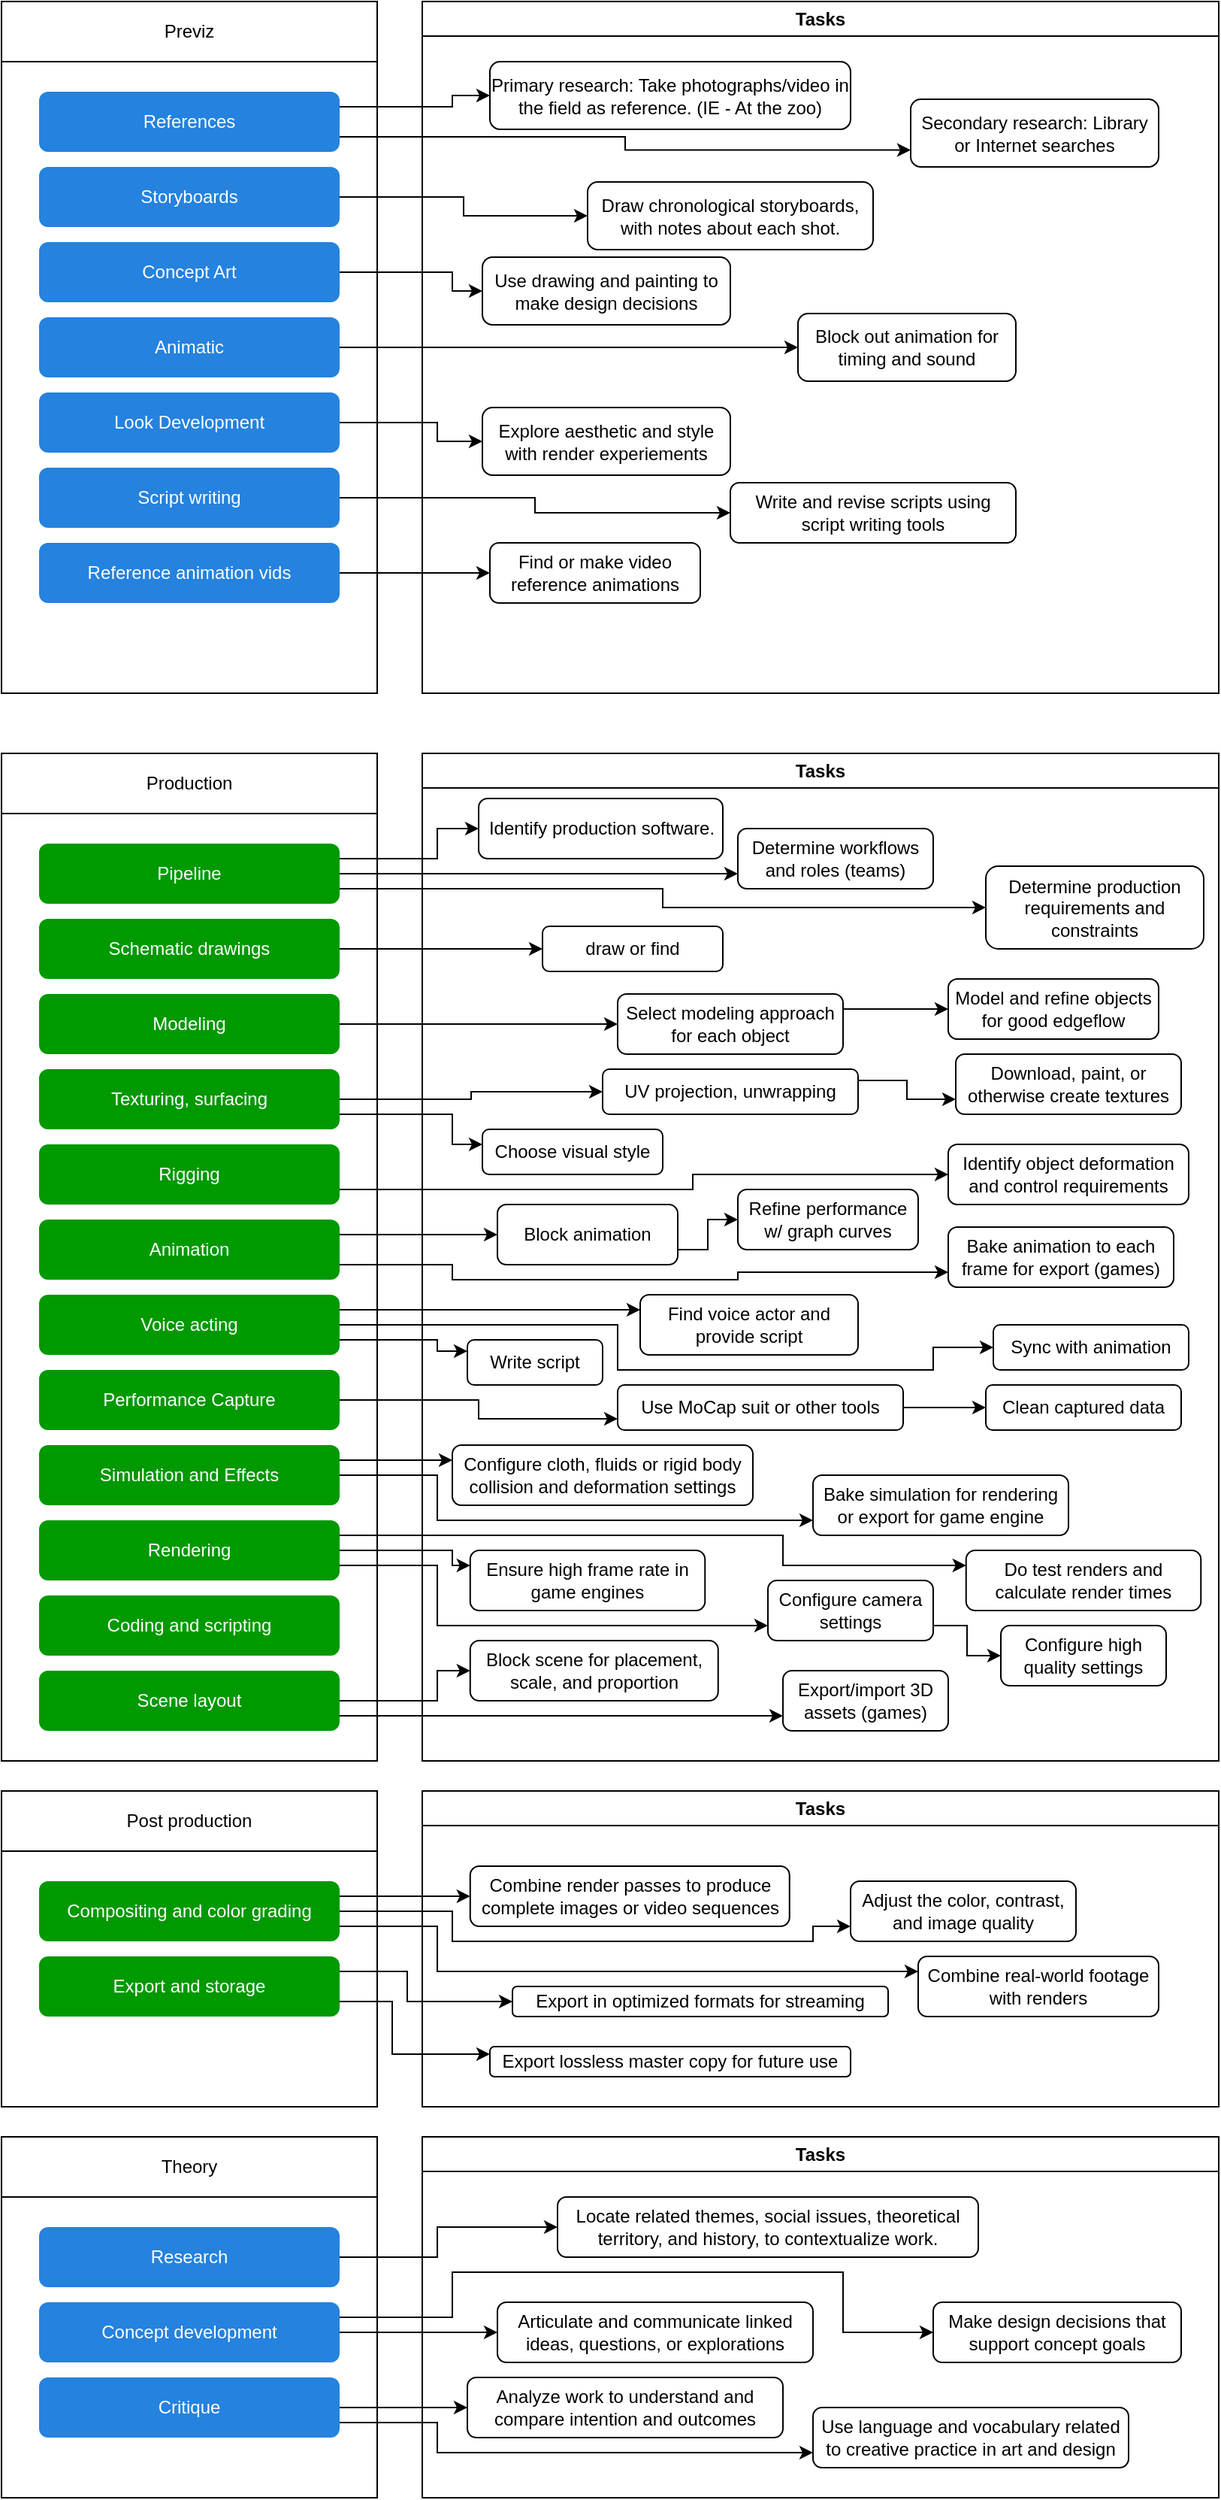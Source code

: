 <mxfile version="24.5.2" type="github">
  <diagram name="Page-1" id="iiXL7b2Tq6cY2mV66dEW">
    <mxGraphModel dx="1193" dy="801" grid="1" gridSize="10" guides="1" tooltips="1" connect="1" arrows="1" fold="1" page="1" pageScale="1" pageWidth="850" pageHeight="1100" math="0" shadow="0">
      <root>
        <mxCell id="0" />
        <mxCell id="1" parent="0" />
        <mxCell id="osTqrTg-uP3xbEGMU3VC-3" value="Production" style="rounded=0;whiteSpace=wrap;html=1;" vertex="1" parent="1">
          <mxGeometry x="20" y="520" width="250" height="40" as="geometry" />
        </mxCell>
        <mxCell id="osTqrTg-uP3xbEGMU3VC-4" value="Post production" style="rounded=0;whiteSpace=wrap;html=1;" vertex="1" parent="1">
          <mxGeometry x="20" y="1210" width="250" height="40" as="geometry" />
        </mxCell>
        <mxCell id="osTqrTg-uP3xbEGMU3VC-5" value="&lt;div&gt;Previz&lt;/div&gt;" style="rounded=0;whiteSpace=wrap;html=1;" vertex="1" parent="1">
          <mxGeometry x="20" y="20" width="250" height="40" as="geometry" />
        </mxCell>
        <mxCell id="osTqrTg-uP3xbEGMU3VC-23" value="" style="swimlane;startSize=0;" vertex="1" parent="1">
          <mxGeometry x="20" y="60" width="250" height="420" as="geometry">
            <mxRectangle x="20" y="170" width="50" height="40" as="alternateBounds" />
          </mxGeometry>
        </mxCell>
        <mxCell id="osTqrTg-uP3xbEGMU3VC-6" value="References" style="rounded=1;whiteSpace=wrap;html=1;fillColor=#2582DE;strokeColor=none;fontColor=#FFFFFF;fontStyle=0" vertex="1" parent="osTqrTg-uP3xbEGMU3VC-23">
          <mxGeometry x="25" y="20" width="200" height="40" as="geometry" />
        </mxCell>
        <mxCell id="osTqrTg-uP3xbEGMU3VC-8" value="Storyboards" style="rounded=1;whiteSpace=wrap;html=1;fillColor=#2582DE;strokeColor=none;fontColor=#FFFFFF;" vertex="1" parent="osTqrTg-uP3xbEGMU3VC-23">
          <mxGeometry x="25" y="70" width="200" height="40" as="geometry" />
        </mxCell>
        <mxCell id="osTqrTg-uP3xbEGMU3VC-11" value="Concept Art" style="rounded=1;whiteSpace=wrap;html=1;fillColor=#2582DE;strokeColor=none;fontColor=#FFFFFF;fontStyle=0" vertex="1" parent="osTqrTg-uP3xbEGMU3VC-23">
          <mxGeometry x="25" y="120" width="200" height="40" as="geometry" />
        </mxCell>
        <mxCell id="osTqrTg-uP3xbEGMU3VC-15" value="Animatic" style="rounded=1;whiteSpace=wrap;html=1;fillColor=#2582DE;strokeColor=none;fontColor=#FFFFFF;" vertex="1" parent="osTqrTg-uP3xbEGMU3VC-23">
          <mxGeometry x="25" y="170" width="200" height="40" as="geometry" />
        </mxCell>
        <mxCell id="osTqrTg-uP3xbEGMU3VC-27" value="Look Development" style="rounded=1;whiteSpace=wrap;html=1;fillColor=#2582DE;strokeColor=none;fontColor=#FFFFFF;" vertex="1" parent="osTqrTg-uP3xbEGMU3VC-23">
          <mxGeometry x="25" y="220" width="200" height="40" as="geometry" />
        </mxCell>
        <mxCell id="osTqrTg-uP3xbEGMU3VC-30" value="Script writing" style="rounded=1;whiteSpace=wrap;html=1;fillColor=#2582DE;strokeColor=none;fontColor=#FFFFFF;" vertex="1" parent="osTqrTg-uP3xbEGMU3VC-23">
          <mxGeometry x="25" y="270" width="200" height="40" as="geometry" />
        </mxCell>
        <mxCell id="osTqrTg-uP3xbEGMU3VC-54" value="&lt;div&gt;Reference animation vids&lt;/div&gt;" style="rounded=1;whiteSpace=wrap;html=1;fillColor=#2582DE;strokeColor=none;fontColor=#FFFFFF;" vertex="1" parent="osTqrTg-uP3xbEGMU3VC-23">
          <mxGeometry x="25" y="320" width="200" height="40" as="geometry" />
        </mxCell>
        <mxCell id="osTqrTg-uP3xbEGMU3VC-24" value="" style="swimlane;startSize=0;" vertex="1" parent="1">
          <mxGeometry x="20" y="560" width="250" height="630" as="geometry" />
        </mxCell>
        <mxCell id="osTqrTg-uP3xbEGMU3VC-21" value="Pipeline" style="rounded=1;whiteSpace=wrap;html=1;fillColor=#009900;strokeColor=none;fontColor=#FFFFFF;" vertex="1" parent="osTqrTg-uP3xbEGMU3VC-24">
          <mxGeometry x="25" y="20" width="200" height="40" as="geometry" />
        </mxCell>
        <mxCell id="osTqrTg-uP3xbEGMU3VC-7" value="Schematic drawings" style="rounded=1;whiteSpace=wrap;html=1;fillColor=#009900;strokeColor=none;fontColor=#FFFFFF;" vertex="1" parent="osTqrTg-uP3xbEGMU3VC-24">
          <mxGeometry x="25" y="70" width="200" height="40" as="geometry" />
        </mxCell>
        <mxCell id="osTqrTg-uP3xbEGMU3VC-12" value="Modeling" style="rounded=1;whiteSpace=wrap;html=1;fillColor=#009900;strokeColor=none;fontColor=#FFFFFF;" vertex="1" parent="osTqrTg-uP3xbEGMU3VC-24">
          <mxGeometry x="25" y="120" width="200" height="40" as="geometry" />
        </mxCell>
        <mxCell id="osTqrTg-uP3xbEGMU3VC-13" value="Texturing, surfacing" style="rounded=1;whiteSpace=wrap;html=1;fillColor=#009900;strokeColor=none;fontColor=#FFFFFF;" vertex="1" parent="osTqrTg-uP3xbEGMU3VC-24">
          <mxGeometry x="25" y="170" width="200" height="40" as="geometry" />
        </mxCell>
        <mxCell id="osTqrTg-uP3xbEGMU3VC-17" value="Rigging" style="rounded=1;whiteSpace=wrap;html=1;fillColor=#009900;strokeColor=none;fontColor=#FFFFFF;" vertex="1" parent="osTqrTg-uP3xbEGMU3VC-24">
          <mxGeometry x="25" y="220" width="200" height="40" as="geometry" />
        </mxCell>
        <mxCell id="osTqrTg-uP3xbEGMU3VC-16" value="Animation" style="rounded=1;whiteSpace=wrap;html=1;fillColor=#009900;strokeColor=none;fontColor=#FFFFFF;" vertex="1" parent="osTqrTg-uP3xbEGMU3VC-24">
          <mxGeometry x="25" y="270" width="200" height="40" as="geometry" />
        </mxCell>
        <mxCell id="osTqrTg-uP3xbEGMU3VC-18" value="Simulation and Effects" style="rounded=1;whiteSpace=wrap;html=1;fillColor=#009900;strokeColor=none;fontColor=#FFFFFF;" vertex="1" parent="osTqrTg-uP3xbEGMU3VC-24">
          <mxGeometry x="25" y="420" width="200" height="40" as="geometry" />
        </mxCell>
        <mxCell id="osTqrTg-uP3xbEGMU3VC-14" value="Rendering" style="rounded=1;whiteSpace=wrap;html=1;fillColor=#009900;strokeColor=none;fontColor=#FFFFFF;" vertex="1" parent="osTqrTg-uP3xbEGMU3VC-24">
          <mxGeometry x="25" y="470" width="200" height="40" as="geometry" />
        </mxCell>
        <mxCell id="osTqrTg-uP3xbEGMU3VC-28" value="Performance Capture" style="rounded=1;whiteSpace=wrap;html=1;fillColor=#009900;strokeColor=none;fontColor=#FFFFFF;" vertex="1" parent="osTqrTg-uP3xbEGMU3VC-24">
          <mxGeometry x="25" y="370" width="200" height="40" as="geometry" />
        </mxCell>
        <mxCell id="osTqrTg-uP3xbEGMU3VC-29" value="Voice acting" style="rounded=1;whiteSpace=wrap;html=1;fillColor=#009900;strokeColor=none;fontColor=#FFFFFF;" vertex="1" parent="osTqrTg-uP3xbEGMU3VC-24">
          <mxGeometry x="25" y="320" width="200" height="40" as="geometry" />
        </mxCell>
        <mxCell id="osTqrTg-uP3xbEGMU3VC-31" value="Coding and scripting" style="rounded=1;whiteSpace=wrap;html=1;fillColor=#009900;strokeColor=none;fontColor=#FFFFFF;" vertex="1" parent="osTqrTg-uP3xbEGMU3VC-24">
          <mxGeometry x="25" y="520" width="200" height="40" as="geometry" />
        </mxCell>
        <mxCell id="osTqrTg-uP3xbEGMU3VC-32" value="Scene layout" style="rounded=1;whiteSpace=wrap;html=1;fillColor=#009900;strokeColor=none;fontColor=#FFFFFF;" vertex="1" parent="osTqrTg-uP3xbEGMU3VC-24">
          <mxGeometry x="25" y="570" width="200" height="40" as="geometry" />
        </mxCell>
        <mxCell id="osTqrTg-uP3xbEGMU3VC-25" value="" style="swimlane;startSize=0;" vertex="1" parent="1">
          <mxGeometry x="20" y="1250" width="250" height="170" as="geometry" />
        </mxCell>
        <mxCell id="osTqrTg-uP3xbEGMU3VC-19" value="Compositing and color grading" style="rounded=1;whiteSpace=wrap;html=1;fillColor=#009900;strokeColor=none;fontColor=#FFFFFF;" vertex="1" parent="osTqrTg-uP3xbEGMU3VC-25">
          <mxGeometry x="25" y="20" width="200" height="40" as="geometry" />
        </mxCell>
        <mxCell id="osTqrTg-uP3xbEGMU3VC-20" value="Export and storage" style="rounded=1;whiteSpace=wrap;html=1;fillColor=#009900;strokeColor=none;fontColor=#FFFFFF;" vertex="1" parent="osTqrTg-uP3xbEGMU3VC-25">
          <mxGeometry x="25" y="70" width="200" height="40" as="geometry" />
        </mxCell>
        <mxCell id="osTqrTg-uP3xbEGMU3VC-33" style="edgeStyle=orthogonalEdgeStyle;rounded=0;orthogonalLoop=1;jettySize=auto;html=1;exitX=1;exitY=0.5;exitDx=0;exitDy=0;" edge="1" parent="1" source="osTqrTg-uP3xbEGMU3VC-7" target="osTqrTg-uP3xbEGMU3VC-34">
          <mxGeometry relative="1" as="geometry">
            <mxPoint x="330" y="650" as="targetPoint" />
            <Array as="points">
              <mxPoint x="340" y="650" />
              <mxPoint x="340" y="650" />
            </Array>
          </mxGeometry>
        </mxCell>
        <mxCell id="osTqrTg-uP3xbEGMU3VC-40" style="edgeStyle=orthogonalEdgeStyle;rounded=0;orthogonalLoop=1;jettySize=auto;html=1;exitX=1;exitY=0.5;exitDx=0;exitDy=0;" edge="1" parent="1" source="osTqrTg-uP3xbEGMU3VC-13" target="osTqrTg-uP3xbEGMU3VC-39">
          <mxGeometry relative="1" as="geometry" />
        </mxCell>
        <mxCell id="osTqrTg-uP3xbEGMU3VC-44" style="edgeStyle=orthogonalEdgeStyle;rounded=0;orthogonalLoop=1;jettySize=auto;html=1;exitX=1;exitY=0.75;exitDx=0;exitDy=0;" edge="1" parent="1" source="osTqrTg-uP3xbEGMU3VC-13" target="osTqrTg-uP3xbEGMU3VC-41">
          <mxGeometry relative="1" as="geometry">
            <Array as="points">
              <mxPoint x="320" y="760" />
              <mxPoint x="320" y="780" />
            </Array>
          </mxGeometry>
        </mxCell>
        <mxCell id="osTqrTg-uP3xbEGMU3VC-51" style="edgeStyle=orthogonalEdgeStyle;rounded=0;orthogonalLoop=1;jettySize=auto;html=1;exitX=1;exitY=0.25;exitDx=0;exitDy=0;entryX=0;entryY=0.5;entryDx=0;entryDy=0;" edge="1" parent="1" source="osTqrTg-uP3xbEGMU3VC-16" target="osTqrTg-uP3xbEGMU3VC-49">
          <mxGeometry relative="1" as="geometry">
            <Array as="points">
              <mxPoint x="290" y="840" />
              <mxPoint x="290" y="840" />
            </Array>
          </mxGeometry>
        </mxCell>
        <mxCell id="osTqrTg-uP3xbEGMU3VC-56" value="" style="edgeStyle=orthogonalEdgeStyle;rounded=0;orthogonalLoop=1;jettySize=auto;html=1;entryX=0;entryY=0.5;entryDx=0;entryDy=0;exitX=1;exitY=0.25;exitDx=0;exitDy=0;" edge="1" parent="1" source="osTqrTg-uP3xbEGMU3VC-6" target="osTqrTg-uP3xbEGMU3VC-57">
          <mxGeometry relative="1" as="geometry">
            <mxPoint x="365" y="100" as="targetPoint" />
            <Array as="points">
              <mxPoint x="320" y="90" />
              <mxPoint x="320" y="83" />
            </Array>
          </mxGeometry>
        </mxCell>
        <mxCell id="osTqrTg-uP3xbEGMU3VC-59" style="edgeStyle=orthogonalEdgeStyle;rounded=0;orthogonalLoop=1;jettySize=auto;html=1;exitX=1;exitY=0.75;exitDx=0;exitDy=0;entryX=0;entryY=0.75;entryDx=0;entryDy=0;" edge="1" parent="1" source="osTqrTg-uP3xbEGMU3VC-6" target="osTqrTg-uP3xbEGMU3VC-58">
          <mxGeometry relative="1" as="geometry" />
        </mxCell>
        <mxCell id="osTqrTg-uP3xbEGMU3VC-61" style="edgeStyle=orthogonalEdgeStyle;rounded=0;orthogonalLoop=1;jettySize=auto;html=1;exitX=1;exitY=0.5;exitDx=0;exitDy=0;entryX=0;entryY=0.5;entryDx=0;entryDy=0;" edge="1" parent="1" source="osTqrTg-uP3xbEGMU3VC-8" target="osTqrTg-uP3xbEGMU3VC-60">
          <mxGeometry relative="1" as="geometry" />
        </mxCell>
        <mxCell id="osTqrTg-uP3xbEGMU3VC-63" style="edgeStyle=orthogonalEdgeStyle;rounded=0;orthogonalLoop=1;jettySize=auto;html=1;exitX=1;exitY=0.25;exitDx=0;exitDy=0;entryX=0;entryY=0.25;entryDx=0;entryDy=0;" edge="1" parent="1" source="osTqrTg-uP3xbEGMU3VC-29" target="osTqrTg-uP3xbEGMU3VC-62">
          <mxGeometry relative="1" as="geometry" />
        </mxCell>
        <mxCell id="osTqrTg-uP3xbEGMU3VC-65" style="edgeStyle=orthogonalEdgeStyle;rounded=0;orthogonalLoop=1;jettySize=auto;html=1;exitX=1;exitY=0.25;exitDx=0;exitDy=0;entryX=0;entryY=0.5;entryDx=0;entryDy=0;" edge="1" parent="1" source="osTqrTg-uP3xbEGMU3VC-21" target="osTqrTg-uP3xbEGMU3VC-64">
          <mxGeometry relative="1" as="geometry">
            <Array as="points">
              <mxPoint x="310" y="590" />
              <mxPoint x="310" y="570" />
            </Array>
          </mxGeometry>
        </mxCell>
        <mxCell id="osTqrTg-uP3xbEGMU3VC-66" value="&lt;div&gt;Tasks&lt;/div&gt;" style="swimlane;whiteSpace=wrap;html=1;" vertex="1" parent="1">
          <mxGeometry x="300" y="520" width="530" height="670" as="geometry" />
        </mxCell>
        <mxCell id="osTqrTg-uP3xbEGMU3VC-64" value="Identify production software." style="rounded=1;whiteSpace=wrap;html=1;" vertex="1" parent="osTqrTg-uP3xbEGMU3VC-66">
          <mxGeometry x="37.5" y="30" width="162.5" height="40" as="geometry" />
        </mxCell>
        <mxCell id="osTqrTg-uP3xbEGMU3VC-34" value="draw or find" style="rounded=1;whiteSpace=wrap;html=1;" vertex="1" parent="osTqrTg-uP3xbEGMU3VC-66">
          <mxGeometry x="80" y="115" width="120" height="30" as="geometry" />
        </mxCell>
        <mxCell id="osTqrTg-uP3xbEGMU3VC-125" style="edgeStyle=orthogonalEdgeStyle;rounded=0;orthogonalLoop=1;jettySize=auto;html=1;exitX=1;exitY=0.25;exitDx=0;exitDy=0;" edge="1" parent="osTqrTg-uP3xbEGMU3VC-66" source="osTqrTg-uP3xbEGMU3VC-36">
          <mxGeometry relative="1" as="geometry">
            <mxPoint x="350" y="170" as="targetPoint" />
          </mxGeometry>
        </mxCell>
        <mxCell id="osTqrTg-uP3xbEGMU3VC-36" value="Select modeling approach for each object" style="rounded=1;whiteSpace=wrap;html=1;" vertex="1" parent="osTqrTg-uP3xbEGMU3VC-66">
          <mxGeometry x="130" y="160" width="150" height="40" as="geometry" />
        </mxCell>
        <mxCell id="osTqrTg-uP3xbEGMU3VC-103" style="edgeStyle=orthogonalEdgeStyle;rounded=0;orthogonalLoop=1;jettySize=auto;html=1;exitX=1;exitY=0.25;exitDx=0;exitDy=0;entryX=0;entryY=0.75;entryDx=0;entryDy=0;" edge="1" parent="osTqrTg-uP3xbEGMU3VC-66" source="osTqrTg-uP3xbEGMU3VC-39" target="osTqrTg-uP3xbEGMU3VC-45">
          <mxGeometry relative="1" as="geometry" />
        </mxCell>
        <mxCell id="osTqrTg-uP3xbEGMU3VC-39" value="UV projection, unwrapping" style="rounded=1;whiteSpace=wrap;html=1;" vertex="1" parent="osTqrTg-uP3xbEGMU3VC-66">
          <mxGeometry x="120" y="210" width="170" height="30" as="geometry" />
        </mxCell>
        <mxCell id="osTqrTg-uP3xbEGMU3VC-41" value="Choose visual style" style="rounded=1;whiteSpace=wrap;html=1;" vertex="1" parent="osTqrTg-uP3xbEGMU3VC-66">
          <mxGeometry x="40" y="250" width="120" height="30" as="geometry" />
        </mxCell>
        <mxCell id="osTqrTg-uP3xbEGMU3VC-49" value="Block animation" style="rounded=1;whiteSpace=wrap;html=1;" vertex="1" parent="osTqrTg-uP3xbEGMU3VC-66">
          <mxGeometry x="50" y="300" width="120" height="40" as="geometry" />
        </mxCell>
        <mxCell id="osTqrTg-uP3xbEGMU3VC-53" value="" style="edgeStyle=orthogonalEdgeStyle;rounded=0;orthogonalLoop=1;jettySize=auto;html=1;exitX=1;exitY=0.75;exitDx=0;exitDy=0;entryX=0;entryY=0.5;entryDx=0;entryDy=0;" edge="1" parent="osTqrTg-uP3xbEGMU3VC-66" source="osTqrTg-uP3xbEGMU3VC-49" target="osTqrTg-uP3xbEGMU3VC-76">
          <mxGeometry relative="1" as="geometry">
            <mxPoint x="218" y="330" as="targetPoint" />
          </mxGeometry>
        </mxCell>
        <mxCell id="osTqrTg-uP3xbEGMU3VC-62" value="Find voice actor and provide script" style="whiteSpace=wrap;html=1;rounded=1;" vertex="1" parent="osTqrTg-uP3xbEGMU3VC-66">
          <mxGeometry x="145" y="360" width="145" height="40" as="geometry" />
        </mxCell>
        <mxCell id="osTqrTg-uP3xbEGMU3VC-47" value="Identify object deformation and control requirements" style="rounded=1;whiteSpace=wrap;html=1;" vertex="1" parent="osTqrTg-uP3xbEGMU3VC-66">
          <mxGeometry x="350" y="260" width="160" height="40" as="geometry" />
        </mxCell>
        <mxCell id="osTqrTg-uP3xbEGMU3VC-45" value="Download, paint, or otherwise create textures" style="rounded=1;whiteSpace=wrap;html=1;" vertex="1" parent="osTqrTg-uP3xbEGMU3VC-66">
          <mxGeometry x="355" y="200" width="150" height="40" as="geometry" />
        </mxCell>
        <mxCell id="osTqrTg-uP3xbEGMU3VC-67" value="Determine workflows and roles (teams)" style="rounded=1;whiteSpace=wrap;html=1;" vertex="1" parent="osTqrTg-uP3xbEGMU3VC-66">
          <mxGeometry x="210" y="50" width="130" height="40" as="geometry" />
        </mxCell>
        <mxCell id="osTqrTg-uP3xbEGMU3VC-70" value="Determine production requirements and constraints" style="rounded=1;whiteSpace=wrap;html=1;" vertex="1" parent="osTqrTg-uP3xbEGMU3VC-66">
          <mxGeometry x="375" y="75" width="145" height="55" as="geometry" />
        </mxCell>
        <mxCell id="osTqrTg-uP3xbEGMU3VC-76" value="Refine performance w/ graph curves" style="rounded=1;whiteSpace=wrap;html=1;" vertex="1" parent="osTqrTg-uP3xbEGMU3VC-66">
          <mxGeometry x="210" y="290" width="120" height="40" as="geometry" />
        </mxCell>
        <mxCell id="osTqrTg-uP3xbEGMU3VC-86" value="Bake animation to each frame for export (games)" style="rounded=1;whiteSpace=wrap;html=1;" vertex="1" parent="osTqrTg-uP3xbEGMU3VC-66">
          <mxGeometry x="350" y="315" width="150" height="40" as="geometry" />
        </mxCell>
        <mxCell id="osTqrTg-uP3xbEGMU3VC-88" value="Write script" style="whiteSpace=wrap;html=1;rounded=1;" vertex="1" parent="osTqrTg-uP3xbEGMU3VC-66">
          <mxGeometry x="30" y="390" width="90" height="30" as="geometry" />
        </mxCell>
        <mxCell id="osTqrTg-uP3xbEGMU3VC-91" value="Sync with animation" style="whiteSpace=wrap;html=1;rounded=1;" vertex="1" parent="osTqrTg-uP3xbEGMU3VC-66">
          <mxGeometry x="380" y="380" width="130" height="30" as="geometry" />
        </mxCell>
        <mxCell id="osTqrTg-uP3xbEGMU3VC-95" value="Bake simulation for rendering or export for game engine" style="rounded=1;whiteSpace=wrap;html=1;" vertex="1" parent="osTqrTg-uP3xbEGMU3VC-66">
          <mxGeometry x="260" y="480" width="170" height="40" as="geometry" />
        </mxCell>
        <mxCell id="osTqrTg-uP3xbEGMU3VC-96" value="Configure cloth, fluids or rigid body collision and deformation settings" style="rounded=1;whiteSpace=wrap;html=1;" vertex="1" parent="osTqrTg-uP3xbEGMU3VC-66">
          <mxGeometry x="20" y="460" width="200" height="40" as="geometry" />
        </mxCell>
        <mxCell id="osTqrTg-uP3xbEGMU3VC-102" style="edgeStyle=orthogonalEdgeStyle;rounded=0;orthogonalLoop=1;jettySize=auto;html=1;exitX=1;exitY=0.5;exitDx=0;exitDy=0;entryX=0;entryY=0.5;entryDx=0;entryDy=0;" edge="1" parent="osTqrTg-uP3xbEGMU3VC-66" source="osTqrTg-uP3xbEGMU3VC-99" target="osTqrTg-uP3xbEGMU3VC-101">
          <mxGeometry relative="1" as="geometry" />
        </mxCell>
        <mxCell id="osTqrTg-uP3xbEGMU3VC-99" value="Use MoCap suit or other tools" style="whiteSpace=wrap;html=1;rounded=1;" vertex="1" parent="osTqrTg-uP3xbEGMU3VC-66">
          <mxGeometry x="130" y="420" width="190" height="30" as="geometry" />
        </mxCell>
        <mxCell id="osTqrTg-uP3xbEGMU3VC-101" value="Clean captured data" style="whiteSpace=wrap;html=1;rounded=1;" vertex="1" parent="osTqrTg-uP3xbEGMU3VC-66">
          <mxGeometry x="375" y="420" width="130" height="30" as="geometry" />
        </mxCell>
        <mxCell id="osTqrTg-uP3xbEGMU3VC-104" value="Do test renders and calculate render times" style="rounded=1;whiteSpace=wrap;html=1;" vertex="1" parent="osTqrTg-uP3xbEGMU3VC-66">
          <mxGeometry x="361.88" y="530" width="156.25" height="40" as="geometry" />
        </mxCell>
        <mxCell id="osTqrTg-uP3xbEGMU3VC-106" value="Ensure high frame rate in game engines" style="rounded=1;whiteSpace=wrap;html=1;" vertex="1" parent="osTqrTg-uP3xbEGMU3VC-66">
          <mxGeometry x="31.88" y="530" width="156.25" height="40" as="geometry" />
        </mxCell>
        <mxCell id="osTqrTg-uP3xbEGMU3VC-119" style="edgeStyle=orthogonalEdgeStyle;rounded=0;orthogonalLoop=1;jettySize=auto;html=1;exitX=1;exitY=0.75;exitDx=0;exitDy=0;entryX=0;entryY=0.5;entryDx=0;entryDy=0;" edge="1" parent="osTqrTg-uP3xbEGMU3VC-66" source="osTqrTg-uP3xbEGMU3VC-109" target="osTqrTg-uP3xbEGMU3VC-118">
          <mxGeometry relative="1" as="geometry" />
        </mxCell>
        <mxCell id="osTqrTg-uP3xbEGMU3VC-109" value="Configure camera settings" style="rounded=1;whiteSpace=wrap;html=1;" vertex="1" parent="osTqrTg-uP3xbEGMU3VC-66">
          <mxGeometry x="230" y="550" width="110" height="40" as="geometry" />
        </mxCell>
        <mxCell id="osTqrTg-uP3xbEGMU3VC-118" value="Configure high quality settings" style="rounded=1;whiteSpace=wrap;html=1;" vertex="1" parent="osTqrTg-uP3xbEGMU3VC-66">
          <mxGeometry x="385" y="580" width="110" height="40" as="geometry" />
        </mxCell>
        <mxCell id="osTqrTg-uP3xbEGMU3VC-122" value="Block scene for placement, scale, and proportion" style="rounded=1;whiteSpace=wrap;html=1;" vertex="1" parent="osTqrTg-uP3xbEGMU3VC-66">
          <mxGeometry x="31.88" y="590" width="165" height="40" as="geometry" />
        </mxCell>
        <mxCell id="osTqrTg-uP3xbEGMU3VC-123" value="Export/import 3D assets (games)" style="rounded=1;whiteSpace=wrap;html=1;" vertex="1" parent="osTqrTg-uP3xbEGMU3VC-66">
          <mxGeometry x="240" y="610" width="110" height="40" as="geometry" />
        </mxCell>
        <mxCell id="osTqrTg-uP3xbEGMU3VC-126" value="Model and refine objects for good edgeflow" style="rounded=1;whiteSpace=wrap;html=1;" vertex="1" parent="osTqrTg-uP3xbEGMU3VC-66">
          <mxGeometry x="350" y="150" width="140" height="40" as="geometry" />
        </mxCell>
        <mxCell id="osTqrTg-uP3xbEGMU3VC-69" style="edgeStyle=orthogonalEdgeStyle;rounded=0;orthogonalLoop=1;jettySize=auto;html=1;exitX=1;exitY=0.5;exitDx=0;exitDy=0;entryX=0;entryY=0.75;entryDx=0;entryDy=0;" edge="1" parent="1" source="osTqrTg-uP3xbEGMU3VC-21" target="osTqrTg-uP3xbEGMU3VC-67">
          <mxGeometry relative="1" as="geometry" />
        </mxCell>
        <mxCell id="osTqrTg-uP3xbEGMU3VC-71" style="edgeStyle=orthogonalEdgeStyle;rounded=0;orthogonalLoop=1;jettySize=auto;html=1;exitX=1;exitY=0.75;exitDx=0;exitDy=0;entryX=0;entryY=0.5;entryDx=0;entryDy=0;" edge="1" parent="1" source="osTqrTg-uP3xbEGMU3VC-21" target="osTqrTg-uP3xbEGMU3VC-70">
          <mxGeometry relative="1" as="geometry" />
        </mxCell>
        <mxCell id="osTqrTg-uP3xbEGMU3VC-74" style="edgeStyle=orthogonalEdgeStyle;rounded=0;orthogonalLoop=1;jettySize=auto;html=1;exitX=1;exitY=0.5;exitDx=0;exitDy=0;entryX=0;entryY=0.5;entryDx=0;entryDy=0;" edge="1" parent="1" source="osTqrTg-uP3xbEGMU3VC-54" target="osTqrTg-uP3xbEGMU3VC-73">
          <mxGeometry relative="1" as="geometry" />
        </mxCell>
        <mxCell id="osTqrTg-uP3xbEGMU3VC-75" style="edgeStyle=orthogonalEdgeStyle;rounded=0;orthogonalLoop=1;jettySize=auto;html=1;entryX=0;entryY=0.5;entryDx=0;entryDy=0;exitX=1;exitY=0.75;exitDx=0;exitDy=0;" edge="1" parent="1" source="osTqrTg-uP3xbEGMU3VC-17" target="osTqrTg-uP3xbEGMU3VC-47">
          <mxGeometry relative="1" as="geometry">
            <mxPoint x="250" y="810" as="sourcePoint" />
            <Array as="points">
              <mxPoint x="480" y="810" />
              <mxPoint x="480" y="800" />
            </Array>
          </mxGeometry>
        </mxCell>
        <mxCell id="osTqrTg-uP3xbEGMU3VC-77" style="edgeStyle=orthogonalEdgeStyle;rounded=0;orthogonalLoop=1;jettySize=auto;html=1;exitX=1;exitY=0.5;exitDx=0;exitDy=0;entryX=0;entryY=0.5;entryDx=0;entryDy=0;" edge="1" parent="1" source="osTqrTg-uP3xbEGMU3VC-12" target="osTqrTg-uP3xbEGMU3VC-36">
          <mxGeometry relative="1" as="geometry">
            <Array as="points">
              <mxPoint x="350" y="700" />
              <mxPoint x="350" y="700" />
            </Array>
          </mxGeometry>
        </mxCell>
        <mxCell id="osTqrTg-uP3xbEGMU3VC-79" style="edgeStyle=orthogonalEdgeStyle;rounded=0;orthogonalLoop=1;jettySize=auto;html=1;exitX=1;exitY=0.5;exitDx=0;exitDy=0;entryX=0;entryY=0.5;entryDx=0;entryDy=0;" edge="1" parent="1" source="osTqrTg-uP3xbEGMU3VC-11" target="osTqrTg-uP3xbEGMU3VC-78">
          <mxGeometry relative="1" as="geometry">
            <Array as="points">
              <mxPoint x="320" y="200" />
              <mxPoint x="320" y="213" />
            </Array>
          </mxGeometry>
        </mxCell>
        <mxCell id="osTqrTg-uP3xbEGMU3VC-81" style="edgeStyle=orthogonalEdgeStyle;rounded=0;orthogonalLoop=1;jettySize=auto;html=1;exitX=1;exitY=0.5;exitDx=0;exitDy=0;entryX=0;entryY=0.5;entryDx=0;entryDy=0;" edge="1" parent="1" source="osTqrTg-uP3xbEGMU3VC-15" target="osTqrTg-uP3xbEGMU3VC-80">
          <mxGeometry relative="1" as="geometry" />
        </mxCell>
        <mxCell id="osTqrTg-uP3xbEGMU3VC-83" style="edgeStyle=orthogonalEdgeStyle;rounded=0;orthogonalLoop=1;jettySize=auto;html=1;exitX=1;exitY=0.5;exitDx=0;exitDy=0;entryX=0;entryY=0.5;entryDx=0;entryDy=0;" edge="1" parent="1" source="osTqrTg-uP3xbEGMU3VC-27" target="osTqrTg-uP3xbEGMU3VC-82">
          <mxGeometry relative="1" as="geometry">
            <Array as="points">
              <mxPoint x="310" y="300" />
              <mxPoint x="310" y="313" />
            </Array>
          </mxGeometry>
        </mxCell>
        <mxCell id="osTqrTg-uP3xbEGMU3VC-85" style="edgeStyle=orthogonalEdgeStyle;rounded=0;orthogonalLoop=1;jettySize=auto;html=1;exitX=1;exitY=0.5;exitDx=0;exitDy=0;" edge="1" parent="1" source="osTqrTg-uP3xbEGMU3VC-30" target="osTqrTg-uP3xbEGMU3VC-84">
          <mxGeometry relative="1" as="geometry" />
        </mxCell>
        <mxCell id="osTqrTg-uP3xbEGMU3VC-87" style="edgeStyle=orthogonalEdgeStyle;rounded=0;orthogonalLoop=1;jettySize=auto;html=1;exitX=1;exitY=0.75;exitDx=0;exitDy=0;entryX=0;entryY=0.75;entryDx=0;entryDy=0;" edge="1" parent="1" source="osTqrTg-uP3xbEGMU3VC-16" target="osTqrTg-uP3xbEGMU3VC-86">
          <mxGeometry relative="1" as="geometry">
            <mxPoint x="620" y="890" as="targetPoint" />
            <Array as="points">
              <mxPoint x="320" y="860" />
              <mxPoint x="320" y="870" />
              <mxPoint x="510" y="870" />
              <mxPoint x="510" y="865" />
            </Array>
          </mxGeometry>
        </mxCell>
        <mxCell id="osTqrTg-uP3xbEGMU3VC-90" style="edgeStyle=orthogonalEdgeStyle;rounded=0;orthogonalLoop=1;jettySize=auto;html=1;exitX=1;exitY=0.75;exitDx=0;exitDy=0;entryX=0;entryY=0.25;entryDx=0;entryDy=0;" edge="1" parent="1" source="osTqrTg-uP3xbEGMU3VC-29" target="osTqrTg-uP3xbEGMU3VC-88">
          <mxGeometry relative="1" as="geometry">
            <Array as="points">
              <mxPoint x="310" y="910" />
              <mxPoint x="310" y="918" />
            </Array>
          </mxGeometry>
        </mxCell>
        <mxCell id="osTqrTg-uP3xbEGMU3VC-93" style="edgeStyle=orthogonalEdgeStyle;rounded=0;orthogonalLoop=1;jettySize=auto;html=1;exitX=1;exitY=0.5;exitDx=0;exitDy=0;entryX=0;entryY=0.5;entryDx=0;entryDy=0;" edge="1" parent="1" source="osTqrTg-uP3xbEGMU3VC-29" target="osTqrTg-uP3xbEGMU3VC-91">
          <mxGeometry relative="1" as="geometry">
            <Array as="points">
              <mxPoint x="430" y="900" />
              <mxPoint x="430" y="930" />
              <mxPoint x="640" y="930" />
              <mxPoint x="640" y="915" />
            </Array>
          </mxGeometry>
        </mxCell>
        <mxCell id="osTqrTg-uP3xbEGMU3VC-94" value="Tasks" style="swimlane;whiteSpace=wrap;html=1;" vertex="1" parent="1">
          <mxGeometry x="300" y="20" width="530" height="460" as="geometry" />
        </mxCell>
        <mxCell id="osTqrTg-uP3xbEGMU3VC-57" value="Primary research: Take photographs/video in the field as reference. (IE - At the zoo)" style="rounded=1;whiteSpace=wrap;html=1;" vertex="1" parent="osTqrTg-uP3xbEGMU3VC-94">
          <mxGeometry x="45" y="40" width="240" height="45" as="geometry" />
        </mxCell>
        <mxCell id="osTqrTg-uP3xbEGMU3VC-58" value="Secondary research: Library or Internet searches" style="rounded=1;whiteSpace=wrap;html=1;" vertex="1" parent="osTqrTg-uP3xbEGMU3VC-94">
          <mxGeometry x="325" y="65" width="165" height="45" as="geometry" />
        </mxCell>
        <mxCell id="osTqrTg-uP3xbEGMU3VC-60" value="Draw chronological storyboards, with notes about each shot." style="rounded=1;whiteSpace=wrap;html=1;" vertex="1" parent="osTqrTg-uP3xbEGMU3VC-94">
          <mxGeometry x="110" y="120" width="190" height="45" as="geometry" />
        </mxCell>
        <mxCell id="osTqrTg-uP3xbEGMU3VC-78" value="Use drawing and painting to make design decisions" style="rounded=1;whiteSpace=wrap;html=1;" vertex="1" parent="osTqrTg-uP3xbEGMU3VC-94">
          <mxGeometry x="40" y="170" width="165" height="45" as="geometry" />
        </mxCell>
        <mxCell id="osTqrTg-uP3xbEGMU3VC-80" value="Block out animation for timing and sound" style="rounded=1;whiteSpace=wrap;html=1;" vertex="1" parent="osTqrTg-uP3xbEGMU3VC-94">
          <mxGeometry x="250" y="207.5" width="145" height="45" as="geometry" />
        </mxCell>
        <mxCell id="osTqrTg-uP3xbEGMU3VC-82" value="Explore aesthetic and style with render experiements" style="rounded=1;whiteSpace=wrap;html=1;" vertex="1" parent="osTqrTg-uP3xbEGMU3VC-94">
          <mxGeometry x="40" y="270" width="165" height="45" as="geometry" />
        </mxCell>
        <mxCell id="osTqrTg-uP3xbEGMU3VC-73" value="Find or make video reference animations" style="whiteSpace=wrap;html=1;rounded=1;" vertex="1" parent="osTqrTg-uP3xbEGMU3VC-94">
          <mxGeometry x="45" y="360" width="140" height="40" as="geometry" />
        </mxCell>
        <mxCell id="osTqrTg-uP3xbEGMU3VC-84" value="Write and revise scripts using script writing tools" style="whiteSpace=wrap;html=1;rounded=1;" vertex="1" parent="osTqrTg-uP3xbEGMU3VC-94">
          <mxGeometry x="205" y="320" width="190" height="40" as="geometry" />
        </mxCell>
        <mxCell id="osTqrTg-uP3xbEGMU3VC-97" style="edgeStyle=orthogonalEdgeStyle;rounded=0;orthogonalLoop=1;jettySize=auto;html=1;exitX=1;exitY=0.25;exitDx=0;exitDy=0;entryX=0;entryY=0.25;entryDx=0;entryDy=0;" edge="1" parent="1" source="osTqrTg-uP3xbEGMU3VC-18" target="osTqrTg-uP3xbEGMU3VC-96">
          <mxGeometry relative="1" as="geometry" />
        </mxCell>
        <mxCell id="osTqrTg-uP3xbEGMU3VC-98" style="edgeStyle=orthogonalEdgeStyle;rounded=0;orthogonalLoop=1;jettySize=auto;html=1;exitX=1;exitY=0.5;exitDx=0;exitDy=0;entryX=0;entryY=0.75;entryDx=0;entryDy=0;" edge="1" parent="1" source="osTqrTg-uP3xbEGMU3VC-18" target="osTqrTg-uP3xbEGMU3VC-95">
          <mxGeometry relative="1" as="geometry">
            <Array as="points">
              <mxPoint x="310" y="1000" />
              <mxPoint x="310" y="1030" />
            </Array>
          </mxGeometry>
        </mxCell>
        <mxCell id="osTqrTg-uP3xbEGMU3VC-100" style="edgeStyle=orthogonalEdgeStyle;rounded=0;orthogonalLoop=1;jettySize=auto;html=1;exitX=1;exitY=0.5;exitDx=0;exitDy=0;entryX=0;entryY=0.75;entryDx=0;entryDy=0;" edge="1" parent="1" source="osTqrTg-uP3xbEGMU3VC-28" target="osTqrTg-uP3xbEGMU3VC-99">
          <mxGeometry relative="1" as="geometry" />
        </mxCell>
        <mxCell id="osTqrTg-uP3xbEGMU3VC-105" style="edgeStyle=orthogonalEdgeStyle;rounded=0;orthogonalLoop=1;jettySize=auto;html=1;exitX=1;exitY=0.25;exitDx=0;exitDy=0;entryX=0;entryY=0.25;entryDx=0;entryDy=0;" edge="1" parent="1" source="osTqrTg-uP3xbEGMU3VC-14" target="osTqrTg-uP3xbEGMU3VC-104">
          <mxGeometry relative="1" as="geometry">
            <Array as="points">
              <mxPoint x="540" y="1040" />
              <mxPoint x="540" y="1060" />
            </Array>
          </mxGeometry>
        </mxCell>
        <mxCell id="osTqrTg-uP3xbEGMU3VC-108" style="edgeStyle=orthogonalEdgeStyle;rounded=0;orthogonalLoop=1;jettySize=auto;html=1;exitX=1;exitY=0.5;exitDx=0;exitDy=0;entryX=0;entryY=0.25;entryDx=0;entryDy=0;" edge="1" parent="1" source="osTqrTg-uP3xbEGMU3VC-14" target="osTqrTg-uP3xbEGMU3VC-106">
          <mxGeometry relative="1" as="geometry">
            <Array as="points">
              <mxPoint x="320" y="1050" />
              <mxPoint x="320" y="1060" />
            </Array>
          </mxGeometry>
        </mxCell>
        <mxCell id="osTqrTg-uP3xbEGMU3VC-110" style="edgeStyle=orthogonalEdgeStyle;rounded=0;orthogonalLoop=1;jettySize=auto;html=1;exitX=1;exitY=0.75;exitDx=0;exitDy=0;entryX=0;entryY=0.75;entryDx=0;entryDy=0;" edge="1" parent="1" source="osTqrTg-uP3xbEGMU3VC-14" target="osTqrTg-uP3xbEGMU3VC-109">
          <mxGeometry relative="1" as="geometry">
            <Array as="points">
              <mxPoint x="310" y="1060" />
              <mxPoint x="310" y="1100" />
            </Array>
          </mxGeometry>
        </mxCell>
        <mxCell id="osTqrTg-uP3xbEGMU3VC-112" value="Theory" style="rounded=0;whiteSpace=wrap;html=1;" vertex="1" parent="1">
          <mxGeometry x="20" y="1440" width="250" height="40" as="geometry" />
        </mxCell>
        <mxCell id="osTqrTg-uP3xbEGMU3VC-113" value="" style="swimlane;startSize=0;" vertex="1" parent="1">
          <mxGeometry x="20" y="1480" width="250" height="200" as="geometry" />
        </mxCell>
        <mxCell id="osTqrTg-uP3xbEGMU3VC-111" value="&lt;div&gt;Research&lt;br&gt;&lt;/div&gt;" style="rounded=1;whiteSpace=wrap;html=1;fillColor=#2582DE;strokeColor=none;fontColor=#FFFFFF;" vertex="1" parent="osTqrTg-uP3xbEGMU3VC-113">
          <mxGeometry x="25" y="20" width="200" height="40" as="geometry" />
        </mxCell>
        <mxCell id="osTqrTg-uP3xbEGMU3VC-114" value="&lt;div&gt;Concept development&lt;br&gt;&lt;/div&gt;" style="rounded=1;whiteSpace=wrap;html=1;fillColor=#2582DE;strokeColor=none;fontColor=#FFFFFF;" vertex="1" parent="osTqrTg-uP3xbEGMU3VC-113">
          <mxGeometry x="25" y="70" width="200" height="40" as="geometry" />
        </mxCell>
        <mxCell id="osTqrTg-uP3xbEGMU3VC-115" value="Critique" style="rounded=1;whiteSpace=wrap;html=1;fillColor=#2582DE;strokeColor=none;fontColor=#FFFFFF;" vertex="1" parent="osTqrTg-uP3xbEGMU3VC-113">
          <mxGeometry x="25" y="120" width="200" height="40" as="geometry" />
        </mxCell>
        <mxCell id="osTqrTg-uP3xbEGMU3VC-117" style="edgeStyle=orthogonalEdgeStyle;rounded=0;orthogonalLoop=1;jettySize=auto;html=1;exitX=1;exitY=0.5;exitDx=0;exitDy=0;" edge="1" parent="1" source="osTqrTg-uP3xbEGMU3VC-32" target="osTqrTg-uP3xbEGMU3VC-122">
          <mxGeometry relative="1" as="geometry">
            <mxPoint x="340" y="1150" as="targetPoint" />
            <Array as="points">
              <mxPoint x="310" y="1150" />
              <mxPoint x="310" y="1130" />
            </Array>
          </mxGeometry>
        </mxCell>
        <mxCell id="osTqrTg-uP3xbEGMU3VC-124" style="edgeStyle=orthogonalEdgeStyle;rounded=0;orthogonalLoop=1;jettySize=auto;html=1;exitX=1;exitY=0.75;exitDx=0;exitDy=0;entryX=0;entryY=0.75;entryDx=0;entryDy=0;" edge="1" parent="1" source="osTqrTg-uP3xbEGMU3VC-32" target="osTqrTg-uP3xbEGMU3VC-123">
          <mxGeometry relative="1" as="geometry" />
        </mxCell>
        <mxCell id="osTqrTg-uP3xbEGMU3VC-129" style="edgeStyle=orthogonalEdgeStyle;rounded=0;orthogonalLoop=1;jettySize=auto;html=1;exitX=1;exitY=0.5;exitDx=0;exitDy=0;" edge="1" parent="1" source="osTqrTg-uP3xbEGMU3VC-114" target="osTqrTg-uP3xbEGMU3VC-128">
          <mxGeometry relative="1" as="geometry" />
        </mxCell>
        <mxCell id="osTqrTg-uP3xbEGMU3VC-130" style="edgeStyle=orthogonalEdgeStyle;rounded=0;orthogonalLoop=1;jettySize=auto;html=1;exitX=1;exitY=0.5;exitDx=0;exitDy=0;entryX=0;entryY=0.5;entryDx=0;entryDy=0;" edge="1" parent="1" source="osTqrTg-uP3xbEGMU3VC-111" target="osTqrTg-uP3xbEGMU3VC-127">
          <mxGeometry relative="1" as="geometry">
            <Array as="points">
              <mxPoint x="310" y="1520" />
              <mxPoint x="310" y="1500" />
            </Array>
          </mxGeometry>
        </mxCell>
        <mxCell id="osTqrTg-uP3xbEGMU3VC-132" style="edgeStyle=orthogonalEdgeStyle;rounded=0;orthogonalLoop=1;jettySize=auto;html=1;exitX=1;exitY=0.5;exitDx=0;exitDy=0;" edge="1" parent="1" source="osTqrTg-uP3xbEGMU3VC-115" target="osTqrTg-uP3xbEGMU3VC-131">
          <mxGeometry relative="1" as="geometry" />
        </mxCell>
        <mxCell id="osTqrTg-uP3xbEGMU3VC-134" style="edgeStyle=orthogonalEdgeStyle;rounded=0;orthogonalLoop=1;jettySize=auto;html=1;exitX=1;exitY=0.75;exitDx=0;exitDy=0;entryX=0;entryY=0.75;entryDx=0;entryDy=0;" edge="1" parent="1" source="osTqrTg-uP3xbEGMU3VC-115" target="osTqrTg-uP3xbEGMU3VC-133">
          <mxGeometry relative="1" as="geometry">
            <Array as="points">
              <mxPoint x="310" y="1630" />
              <mxPoint x="310" y="1650" />
            </Array>
          </mxGeometry>
        </mxCell>
        <mxCell id="osTqrTg-uP3xbEGMU3VC-136" style="edgeStyle=orthogonalEdgeStyle;rounded=0;orthogonalLoop=1;jettySize=auto;html=1;exitX=1;exitY=0.25;exitDx=0;exitDy=0;entryX=0;entryY=0.5;entryDx=0;entryDy=0;" edge="1" parent="1" source="osTqrTg-uP3xbEGMU3VC-114" target="osTqrTg-uP3xbEGMU3VC-135">
          <mxGeometry relative="1" as="geometry">
            <Array as="points">
              <mxPoint x="320" y="1560" />
              <mxPoint x="320" y="1530" />
              <mxPoint x="580" y="1530" />
              <mxPoint x="580" y="1570" />
            </Array>
          </mxGeometry>
        </mxCell>
        <mxCell id="osTqrTg-uP3xbEGMU3VC-138" style="edgeStyle=orthogonalEdgeStyle;rounded=0;orthogonalLoop=1;jettySize=auto;html=1;exitX=1;exitY=0.25;exitDx=0;exitDy=0;entryX=0;entryY=0.5;entryDx=0;entryDy=0;" edge="1" parent="1" source="osTqrTg-uP3xbEGMU3VC-19" target="osTqrTg-uP3xbEGMU3VC-137">
          <mxGeometry relative="1" as="geometry" />
        </mxCell>
        <mxCell id="osTqrTg-uP3xbEGMU3VC-140" style="edgeStyle=orthogonalEdgeStyle;rounded=0;orthogonalLoop=1;jettySize=auto;html=1;exitX=1;exitY=0.5;exitDx=0;exitDy=0;entryX=0;entryY=0.75;entryDx=0;entryDy=0;" edge="1" parent="1" source="osTqrTg-uP3xbEGMU3VC-19" target="osTqrTg-uP3xbEGMU3VC-139">
          <mxGeometry relative="1" as="geometry">
            <Array as="points">
              <mxPoint x="320" y="1290" />
              <mxPoint x="320" y="1310" />
              <mxPoint x="560" y="1310" />
              <mxPoint x="560" y="1300" />
            </Array>
          </mxGeometry>
        </mxCell>
        <mxCell id="osTqrTg-uP3xbEGMU3VC-142" style="edgeStyle=orthogonalEdgeStyle;rounded=0;orthogonalLoop=1;jettySize=auto;html=1;exitX=1;exitY=0.75;exitDx=0;exitDy=0;entryX=0;entryY=0.25;entryDx=0;entryDy=0;" edge="1" parent="1" source="osTqrTg-uP3xbEGMU3VC-19" target="osTqrTg-uP3xbEGMU3VC-141">
          <mxGeometry relative="1" as="geometry">
            <Array as="points">
              <mxPoint x="310" y="1300" />
              <mxPoint x="310" y="1330" />
            </Array>
          </mxGeometry>
        </mxCell>
        <mxCell id="osTqrTg-uP3xbEGMU3VC-145" style="edgeStyle=orthogonalEdgeStyle;rounded=0;orthogonalLoop=1;jettySize=auto;html=1;exitX=1;exitY=0.75;exitDx=0;exitDy=0;entryX=0;entryY=0.25;entryDx=0;entryDy=0;" edge="1" parent="1" source="osTqrTg-uP3xbEGMU3VC-20" target="osTqrTg-uP3xbEGMU3VC-144">
          <mxGeometry relative="1" as="geometry">
            <Array as="points">
              <mxPoint x="280" y="1350" />
              <mxPoint x="280" y="1385" />
            </Array>
          </mxGeometry>
        </mxCell>
        <mxCell id="osTqrTg-uP3xbEGMU3VC-146" style="edgeStyle=orthogonalEdgeStyle;rounded=0;orthogonalLoop=1;jettySize=auto;html=1;exitX=1;exitY=0.25;exitDx=0;exitDy=0;" edge="1" parent="1" source="osTqrTg-uP3xbEGMU3VC-20" target="osTqrTg-uP3xbEGMU3VC-143">
          <mxGeometry relative="1" as="geometry">
            <Array as="points">
              <mxPoint x="290" y="1330" />
              <mxPoint x="290" y="1350" />
            </Array>
          </mxGeometry>
        </mxCell>
        <mxCell id="osTqrTg-uP3xbEGMU3VC-147" value="Tasks" style="swimlane;whiteSpace=wrap;html=1;" vertex="1" parent="1">
          <mxGeometry x="300" y="1210" width="530" height="210" as="geometry" />
        </mxCell>
        <mxCell id="osTqrTg-uP3xbEGMU3VC-137" value="Combine render passes to produce complete images or video sequences" style="rounded=1;whiteSpace=wrap;html=1;" vertex="1" parent="osTqrTg-uP3xbEGMU3VC-147">
          <mxGeometry x="31.88" y="50" width="212.5" height="40" as="geometry" />
        </mxCell>
        <mxCell id="osTqrTg-uP3xbEGMU3VC-139" value="Adjust the color, contrast, and image quality" style="rounded=1;whiteSpace=wrap;html=1;" vertex="1" parent="osTqrTg-uP3xbEGMU3VC-147">
          <mxGeometry x="285" y="60" width="150" height="40" as="geometry" />
        </mxCell>
        <mxCell id="osTqrTg-uP3xbEGMU3VC-141" value="Combine real-world footage with renders" style="rounded=1;whiteSpace=wrap;html=1;" vertex="1" parent="osTqrTg-uP3xbEGMU3VC-147">
          <mxGeometry x="330" y="110" width="160" height="40" as="geometry" />
        </mxCell>
        <mxCell id="osTqrTg-uP3xbEGMU3VC-143" value="Export in optimized formats for streaming" style="rounded=1;whiteSpace=wrap;html=1;" vertex="1" parent="osTqrTg-uP3xbEGMU3VC-147">
          <mxGeometry x="60" y="130" width="250" height="20" as="geometry" />
        </mxCell>
        <mxCell id="osTqrTg-uP3xbEGMU3VC-144" value="Export lossless master copy for future use" style="rounded=1;whiteSpace=wrap;html=1;" vertex="1" parent="osTqrTg-uP3xbEGMU3VC-147">
          <mxGeometry x="45" y="170" width="240" height="20" as="geometry" />
        </mxCell>
        <mxCell id="osTqrTg-uP3xbEGMU3VC-148" value="Tasks" style="swimlane;whiteSpace=wrap;html=1;" vertex="1" parent="1">
          <mxGeometry x="300" y="1440" width="530" height="240" as="geometry" />
        </mxCell>
        <mxCell id="osTqrTg-uP3xbEGMU3VC-127" value="Locate related themes, social issues, theoretical territory, and history, to contextualize work." style="rounded=1;whiteSpace=wrap;html=1;" vertex="1" parent="osTqrTg-uP3xbEGMU3VC-148">
          <mxGeometry x="90" y="40" width="280" height="40" as="geometry" />
        </mxCell>
        <mxCell id="osTqrTg-uP3xbEGMU3VC-135" value="Make design decisions that support concept goals" style="rounded=1;whiteSpace=wrap;html=1;" vertex="1" parent="osTqrTg-uP3xbEGMU3VC-148">
          <mxGeometry x="340" y="110" width="165" height="40" as="geometry" />
        </mxCell>
        <mxCell id="osTqrTg-uP3xbEGMU3VC-128" value="Articulate and communicate linked ideas, questions, or explorations" style="rounded=1;whiteSpace=wrap;html=1;" vertex="1" parent="osTqrTg-uP3xbEGMU3VC-148">
          <mxGeometry x="50" y="110" width="210" height="40" as="geometry" />
        </mxCell>
        <mxCell id="osTqrTg-uP3xbEGMU3VC-131" value="Analyze work to understand and compare intention and outcomes" style="rounded=1;whiteSpace=wrap;html=1;" vertex="1" parent="osTqrTg-uP3xbEGMU3VC-148">
          <mxGeometry x="30" y="160" width="210" height="40" as="geometry" />
        </mxCell>
        <mxCell id="osTqrTg-uP3xbEGMU3VC-133" value="Use language and vocabulary related to creative practice in art and design" style="rounded=1;whiteSpace=wrap;html=1;" vertex="1" parent="osTqrTg-uP3xbEGMU3VC-148">
          <mxGeometry x="260" y="180" width="210" height="40" as="geometry" />
        </mxCell>
      </root>
    </mxGraphModel>
  </diagram>
</mxfile>
